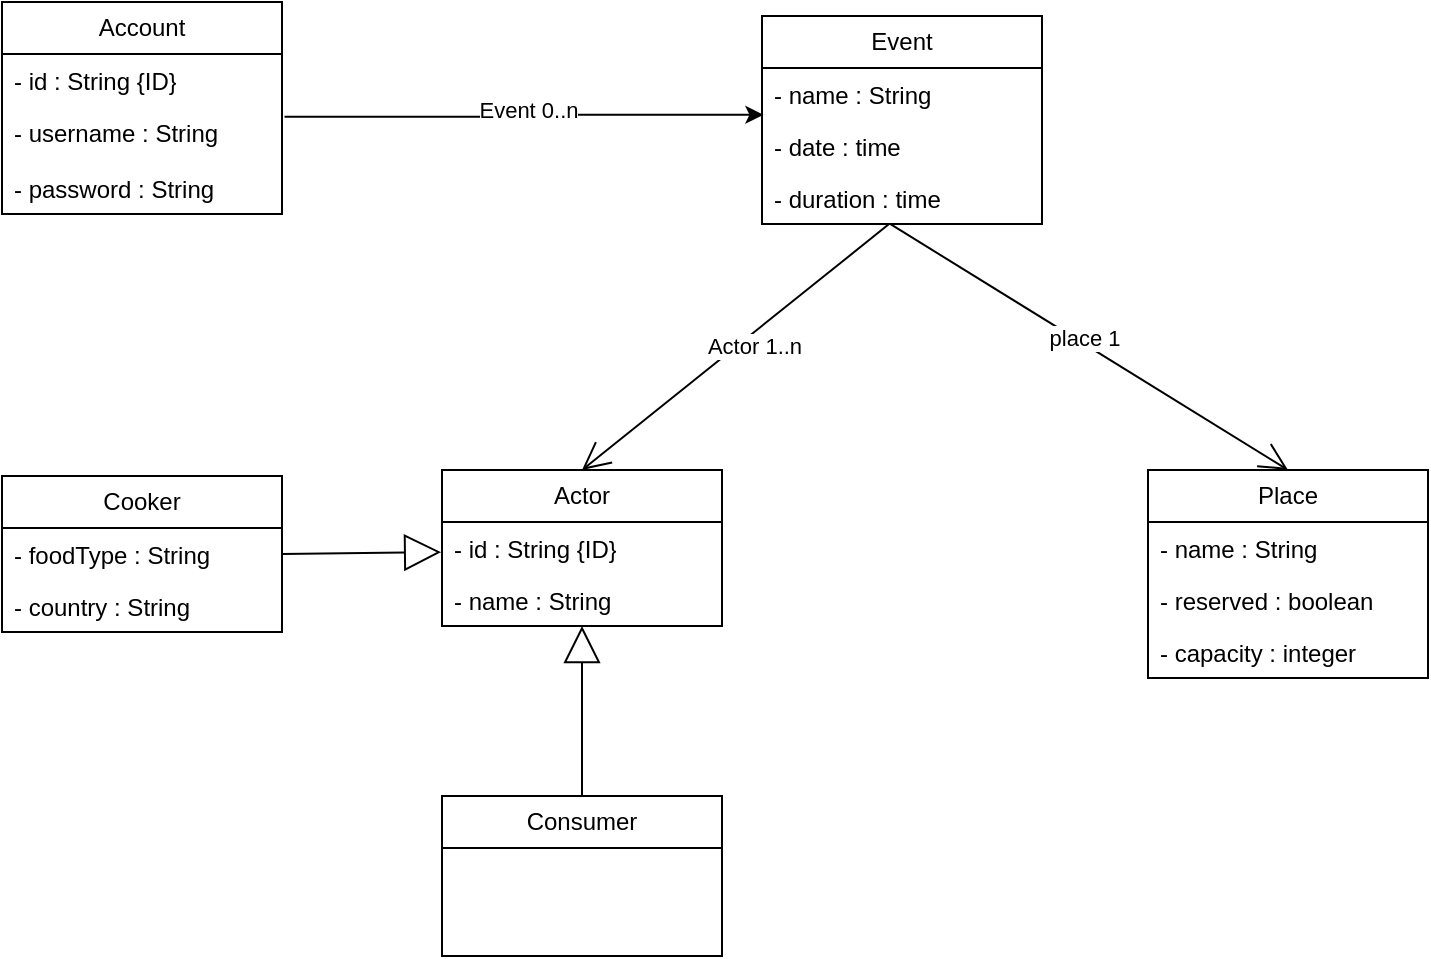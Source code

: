 <mxfile version="24.4.2" type="github">
  <diagram id="C5RBs43oDa-KdzZeNtuy" name="Page-1">
    <mxGraphModel dx="3163" dy="2003" grid="1" gridSize="10" guides="1" tooltips="1" connect="1" arrows="1" fold="1" page="1" pageScale="1" pageWidth="827" pageHeight="1169" math="0" shadow="0">
      <root>
        <mxCell id="WIyWlLk6GJQsqaUBKTNV-0" />
        <mxCell id="WIyWlLk6GJQsqaUBKTNV-1" parent="WIyWlLk6GJQsqaUBKTNV-0" />
        <mxCell id="ClVU1QTQPoaL8iyS7e0S-9" value="&lt;div&gt;Actor&lt;/div&gt;" style="swimlane;fontStyle=0;childLayout=stackLayout;horizontal=1;startSize=26;fillColor=none;horizontalStack=0;resizeParent=1;resizeParentMax=0;resizeLast=0;collapsible=1;marginBottom=0;whiteSpace=wrap;html=1;" parent="WIyWlLk6GJQsqaUBKTNV-1" vertex="1">
          <mxGeometry x="-1180" y="-403" width="140" height="78" as="geometry" />
        </mxCell>
        <mxCell id="ClVU1QTQPoaL8iyS7e0S-10" value="- id : String {ID}" style="text;strokeColor=none;fillColor=none;align=left;verticalAlign=top;spacingLeft=4;spacingRight=4;overflow=hidden;rotatable=0;points=[[0,0.5],[1,0.5]];portConstraint=eastwest;whiteSpace=wrap;html=1;" parent="ClVU1QTQPoaL8iyS7e0S-9" vertex="1">
          <mxGeometry y="26" width="140" height="26" as="geometry" />
        </mxCell>
        <mxCell id="ClVU1QTQPoaL8iyS7e0S-11" value="- name : String" style="text;strokeColor=none;fillColor=none;align=left;verticalAlign=top;spacingLeft=4;spacingRight=4;overflow=hidden;rotatable=0;points=[[0,0.5],[1,0.5]];portConstraint=eastwest;whiteSpace=wrap;html=1;" parent="ClVU1QTQPoaL8iyS7e0S-9" vertex="1">
          <mxGeometry y="52" width="140" height="26" as="geometry" />
        </mxCell>
        <mxCell id="ClVU1QTQPoaL8iyS7e0S-13" value="&lt;div&gt;Cooker&lt;/div&gt;" style="swimlane;fontStyle=0;childLayout=stackLayout;horizontal=1;startSize=26;fillColor=none;horizontalStack=0;resizeParent=1;resizeParentMax=0;resizeLast=0;collapsible=1;marginBottom=0;whiteSpace=wrap;html=1;" parent="WIyWlLk6GJQsqaUBKTNV-1" vertex="1">
          <mxGeometry x="-1400" y="-400" width="140" height="78" as="geometry" />
        </mxCell>
        <mxCell id="ClVU1QTQPoaL8iyS7e0S-14" value="- foodType : String" style="text;strokeColor=none;fillColor=none;align=left;verticalAlign=top;spacingLeft=4;spacingRight=4;overflow=hidden;rotatable=0;points=[[0,0.5],[1,0.5]];portConstraint=eastwest;whiteSpace=wrap;html=1;" parent="ClVU1QTQPoaL8iyS7e0S-13" vertex="1">
          <mxGeometry y="26" width="140" height="26" as="geometry" />
        </mxCell>
        <mxCell id="ClVU1QTQPoaL8iyS7e0S-15" value="- country : String" style="text;strokeColor=none;fillColor=none;align=left;verticalAlign=top;spacingLeft=4;spacingRight=4;overflow=hidden;rotatable=0;points=[[0,0.5],[1,0.5]];portConstraint=eastwest;whiteSpace=wrap;html=1;" parent="ClVU1QTQPoaL8iyS7e0S-13" vertex="1">
          <mxGeometry y="52" width="140" height="26" as="geometry" />
        </mxCell>
        <mxCell id="ClVU1QTQPoaL8iyS7e0S-18" value="Consumer" style="swimlane;fontStyle=0;childLayout=stackLayout;horizontal=1;startSize=26;fillColor=none;horizontalStack=0;resizeParent=1;resizeParentMax=0;resizeLast=0;collapsible=1;marginBottom=0;whiteSpace=wrap;html=1;" parent="WIyWlLk6GJQsqaUBKTNV-1" vertex="1">
          <mxGeometry x="-1180" y="-240" width="140" height="80" as="geometry" />
        </mxCell>
        <mxCell id="ClVU1QTQPoaL8iyS7e0S-23" value="" style="endArrow=block;endSize=16;endFill=0;html=1;rounded=0;exitX=0.5;exitY=0;exitDx=0;exitDy=0;entryX=0.5;entryY=1;entryDx=0;entryDy=0;" parent="WIyWlLk6GJQsqaUBKTNV-1" source="ClVU1QTQPoaL8iyS7e0S-18" target="ClVU1QTQPoaL8iyS7e0S-9" edge="1">
          <mxGeometry width="160" relative="1" as="geometry">
            <mxPoint x="-940" y="-260" as="sourcePoint" />
            <mxPoint x="-1030" y="-360" as="targetPoint" />
          </mxGeometry>
        </mxCell>
        <mxCell id="ClVU1QTQPoaL8iyS7e0S-48" value="" style="endArrow=open;endFill=1;endSize=12;html=1;rounded=0;entryX=0.5;entryY=0;entryDx=0;entryDy=0;exitX=0.456;exitY=0.992;exitDx=0;exitDy=0;exitPerimeter=0;" parent="WIyWlLk6GJQsqaUBKTNV-1" source="y8nO33b1nQPPy-lkug7s-14" target="ClVU1QTQPoaL8iyS7e0S-9" edge="1">
          <mxGeometry width="160" relative="1" as="geometry">
            <mxPoint x="-965.037" y="-522" as="sourcePoint" />
            <mxPoint x="-1400" y="-150" as="targetPoint" />
          </mxGeometry>
        </mxCell>
        <mxCell id="ClVU1QTQPoaL8iyS7e0S-49" value="Actor 1..n" style="edgeLabel;html=1;align=center;verticalAlign=middle;resizable=0;points=[];" parent="ClVU1QTQPoaL8iyS7e0S-48" vertex="1" connectable="0">
          <mxGeometry x="-0.077" y="5" relative="1" as="geometry">
            <mxPoint as="offset" />
          </mxGeometry>
        </mxCell>
        <mxCell id="ClVU1QTQPoaL8iyS7e0S-64" value="" style="endArrow=open;endFill=1;endSize=12;html=1;rounded=0;entryX=0.5;entryY=0;entryDx=0;entryDy=0;exitX=0.459;exitY=1.003;exitDx=0;exitDy=0;exitPerimeter=0;" parent="WIyWlLk6GJQsqaUBKTNV-1" source="y8nO33b1nQPPy-lkug7s-14" target="y8nO33b1nQPPy-lkug7s-0" edge="1">
          <mxGeometry width="160" relative="1" as="geometry">
            <mxPoint x="-946.5" y="-522.416" as="sourcePoint" />
            <mxPoint x="-757" y="-403" as="targetPoint" />
          </mxGeometry>
        </mxCell>
        <mxCell id="y8nO33b1nQPPy-lkug7s-10" value="&lt;div&gt;place 1&lt;/div&gt;" style="edgeLabel;html=1;align=center;verticalAlign=middle;resizable=0;points=[];" vertex="1" connectable="0" parent="ClVU1QTQPoaL8iyS7e0S-64">
          <mxGeometry x="-0.04" y="3" relative="1" as="geometry">
            <mxPoint as="offset" />
          </mxGeometry>
        </mxCell>
        <mxCell id="ClVU1QTQPoaL8iyS7e0S-22" value="" style="endArrow=block;endSize=16;endFill=0;html=1;rounded=0;entryX=-0.003;entryY=0.58;entryDx=0;entryDy=0;entryPerimeter=0;exitX=1;exitY=0.5;exitDx=0;exitDy=0;" parent="WIyWlLk6GJQsqaUBKTNV-1" source="ClVU1QTQPoaL8iyS7e0S-14" target="ClVU1QTQPoaL8iyS7e0S-10" edge="1">
          <mxGeometry width="160" relative="1" as="geometry">
            <mxPoint x="-1330" y="-400" as="sourcePoint" />
            <mxPoint x="-1170" y="-400" as="targetPoint" />
            <Array as="points" />
          </mxGeometry>
        </mxCell>
        <mxCell id="ClVU1QTQPoaL8iyS7e0S-83" value="&lt;div&gt;Account&lt;/div&gt;" style="swimlane;fontStyle=0;childLayout=stackLayout;horizontal=1;startSize=26;fillColor=none;horizontalStack=0;resizeParent=1;resizeParentMax=0;resizeLast=0;collapsible=1;marginBottom=0;whiteSpace=wrap;html=1;" parent="WIyWlLk6GJQsqaUBKTNV-1" vertex="1">
          <mxGeometry x="-1400" y="-637" width="140" height="106" as="geometry" />
        </mxCell>
        <mxCell id="y8nO33b1nQPPy-lkug7s-15" value="&lt;div&gt;- id : String {ID}&lt;/div&gt;&lt;div&gt;&lt;br&gt;&lt;/div&gt;" style="text;strokeColor=none;fillColor=none;align=left;verticalAlign=top;spacingLeft=4;spacingRight=4;overflow=hidden;rotatable=0;points=[[0,0.5],[1,0.5]];portConstraint=eastwest;whiteSpace=wrap;html=1;" vertex="1" parent="ClVU1QTQPoaL8iyS7e0S-83">
          <mxGeometry y="26" width="140" height="26" as="geometry" />
        </mxCell>
        <mxCell id="ClVU1QTQPoaL8iyS7e0S-84" value="&lt;div&gt;- username : String&lt;/div&gt;&lt;div&gt;&lt;br&gt;&lt;/div&gt;" style="text;strokeColor=none;fillColor=none;align=left;verticalAlign=top;spacingLeft=4;spacingRight=4;overflow=hidden;rotatable=0;points=[[0,0.5],[1,0.5]];portConstraint=eastwest;whiteSpace=wrap;html=1;" parent="ClVU1QTQPoaL8iyS7e0S-83" vertex="1">
          <mxGeometry y="52" width="140" height="28" as="geometry" />
        </mxCell>
        <mxCell id="y8nO33b1nQPPy-lkug7s-16" value="- password : String" style="text;strokeColor=none;fillColor=none;align=left;verticalAlign=top;spacingLeft=4;spacingRight=4;overflow=hidden;rotatable=0;points=[[0,0.5],[1,0.5]];portConstraint=eastwest;whiteSpace=wrap;html=1;" vertex="1" parent="ClVU1QTQPoaL8iyS7e0S-83">
          <mxGeometry y="80" width="140" height="26" as="geometry" />
        </mxCell>
        <mxCell id="y8nO33b1nQPPy-lkug7s-0" value="&lt;div&gt;Place&lt;/div&gt;" style="swimlane;fontStyle=0;childLayout=stackLayout;horizontal=1;startSize=26;fillColor=none;horizontalStack=0;resizeParent=1;resizeParentMax=0;resizeLast=0;collapsible=1;marginBottom=0;whiteSpace=wrap;html=1;" vertex="1" parent="WIyWlLk6GJQsqaUBKTNV-1">
          <mxGeometry x="-827" y="-403" width="140" height="104" as="geometry" />
        </mxCell>
        <mxCell id="y8nO33b1nQPPy-lkug7s-1" value="&lt;div&gt;- name : String&lt;/div&gt;" style="text;strokeColor=none;fillColor=none;align=left;verticalAlign=top;spacingLeft=4;spacingRight=4;overflow=hidden;rotatable=0;points=[[0,0.5],[1,0.5]];portConstraint=eastwest;whiteSpace=wrap;html=1;" vertex="1" parent="y8nO33b1nQPPy-lkug7s-0">
          <mxGeometry y="26" width="140" height="26" as="geometry" />
        </mxCell>
        <mxCell id="y8nO33b1nQPPy-lkug7s-2" value="&lt;div&gt;- reserved : boolean&lt;/div&gt;" style="text;strokeColor=none;fillColor=none;align=left;verticalAlign=top;spacingLeft=4;spacingRight=4;overflow=hidden;rotatable=0;points=[[0,0.5],[1,0.5]];portConstraint=eastwest;whiteSpace=wrap;html=1;" vertex="1" parent="y8nO33b1nQPPy-lkug7s-0">
          <mxGeometry y="52" width="140" height="26" as="geometry" />
        </mxCell>
        <mxCell id="y8nO33b1nQPPy-lkug7s-3" value="&lt;div&gt;- capacity : integer&lt;/div&gt;" style="text;strokeColor=none;fillColor=none;align=left;verticalAlign=top;spacingLeft=4;spacingRight=4;overflow=hidden;rotatable=0;points=[[0,0.5],[1,0.5]];portConstraint=eastwest;whiteSpace=wrap;html=1;" vertex="1" parent="y8nO33b1nQPPy-lkug7s-0">
          <mxGeometry y="78" width="140" height="26" as="geometry" />
        </mxCell>
        <mxCell id="y8nO33b1nQPPy-lkug7s-11" value="&lt;div&gt;Event&lt;/div&gt;" style="swimlane;fontStyle=0;childLayout=stackLayout;horizontal=1;startSize=26;fillColor=none;horizontalStack=0;resizeParent=1;resizeParentMax=0;resizeLast=0;collapsible=1;marginBottom=0;whiteSpace=wrap;html=1;" vertex="1" parent="WIyWlLk6GJQsqaUBKTNV-1">
          <mxGeometry x="-1020" y="-630" width="140" height="104" as="geometry" />
        </mxCell>
        <mxCell id="y8nO33b1nQPPy-lkug7s-12" value="- name : String" style="text;strokeColor=none;fillColor=none;align=left;verticalAlign=top;spacingLeft=4;spacingRight=4;overflow=hidden;rotatable=0;points=[[0,0.5],[1,0.5]];portConstraint=eastwest;whiteSpace=wrap;html=1;" vertex="1" parent="y8nO33b1nQPPy-lkug7s-11">
          <mxGeometry y="26" width="140" height="26" as="geometry" />
        </mxCell>
        <mxCell id="y8nO33b1nQPPy-lkug7s-13" value="- date : time" style="text;strokeColor=none;fillColor=none;align=left;verticalAlign=top;spacingLeft=4;spacingRight=4;overflow=hidden;rotatable=0;points=[[0,0.5],[1,0.5]];portConstraint=eastwest;whiteSpace=wrap;html=1;" vertex="1" parent="y8nO33b1nQPPy-lkug7s-11">
          <mxGeometry y="52" width="140" height="26" as="geometry" />
        </mxCell>
        <mxCell id="y8nO33b1nQPPy-lkug7s-14" value="&lt;div&gt;- duration : time&lt;/div&gt;" style="text;strokeColor=none;fillColor=none;align=left;verticalAlign=top;spacingLeft=4;spacingRight=4;overflow=hidden;rotatable=0;points=[[0,0.5],[1,0.5]];portConstraint=eastwest;whiteSpace=wrap;html=1;" vertex="1" parent="y8nO33b1nQPPy-lkug7s-11">
          <mxGeometry y="78" width="140" height="26" as="geometry" />
        </mxCell>
        <mxCell id="y8nO33b1nQPPy-lkug7s-17" style="edgeStyle=orthogonalEdgeStyle;rounded=0;orthogonalLoop=1;jettySize=auto;html=1;entryX=0.005;entryY=0.9;entryDx=0;entryDy=0;entryPerimeter=0;exitX=1.009;exitY=0.194;exitDx=0;exitDy=0;exitPerimeter=0;" edge="1" parent="WIyWlLk6GJQsqaUBKTNV-1" source="ClVU1QTQPoaL8iyS7e0S-84" target="y8nO33b1nQPPy-lkug7s-12">
          <mxGeometry relative="1" as="geometry">
            <mxPoint x="-1090" y="-584" as="sourcePoint" />
            <mxPoint x="-1150" y="-570" as="targetPoint" />
          </mxGeometry>
        </mxCell>
        <mxCell id="y8nO33b1nQPPy-lkug7s-18" value="&lt;div&gt;Event 0..n&lt;/div&gt;" style="edgeLabel;html=1;align=center;verticalAlign=middle;resizable=0;points=[];" vertex="1" connectable="0" parent="y8nO33b1nQPPy-lkug7s-17">
          <mxGeometry x="0.074" y="1" relative="1" as="geometry">
            <mxPoint x="-7" y="-2" as="offset" />
          </mxGeometry>
        </mxCell>
      </root>
    </mxGraphModel>
  </diagram>
</mxfile>
